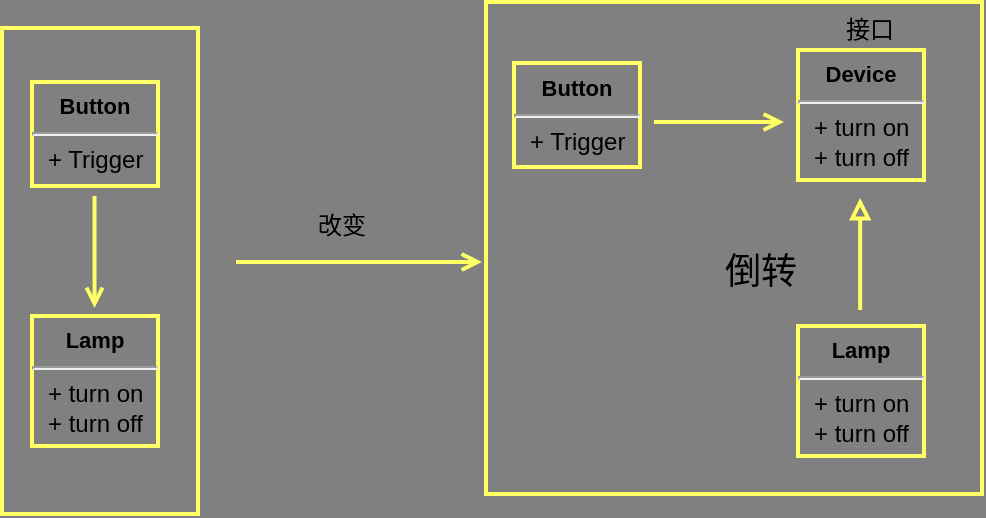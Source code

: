<mxfile version="13.1.3">
    <diagram id="6hGFLwfOUW9BJ-s0fimq" name="Page-1">
        <mxGraphModel dx="1013" dy="480" grid="0" gridSize="10" guides="1" tooltips="1" connect="1" arrows="1" fold="1" page="1" pageScale="1" pageWidth="827" pageHeight="1169" background="#808080" math="0" shadow="0">
            <root>
                <mxCell id="0"/>
                <mxCell id="1" parent="0"/>
                <mxCell id="21" value="" style="rounded=0;whiteSpace=wrap;html=1;strokeColor=#FFFF66;strokeWidth=2;fillColor=#808080;" vertex="1" parent="1">
                    <mxGeometry x="378" y="69" width="248" height="246" as="geometry"/>
                </mxCell>
                <mxCell id="20" value="" style="rounded=0;whiteSpace=wrap;html=1;strokeColor=#FFFF66;strokeWidth=2;fillColor=#808080;" vertex="1" parent="1">
                    <mxGeometry x="136" y="82" width="98" height="243" as="geometry"/>
                </mxCell>
                <mxCell id="5" value="&lt;p style=&quot;margin: 6px 0px 0px ; text-align: center ; font-size: 11px&quot;&gt;&lt;b&gt;&lt;font style=&quot;font-size: 11px&quot;&gt;Button&lt;/font&gt;&lt;/b&gt;&lt;/p&gt;&lt;hr style=&quot;font-size: 11px&quot;&gt;&lt;p style=&quot;margin: 0px ; margin-left: 8px&quot;&gt;+ Trigger&lt;/p&gt;" style="align=left;overflow=fill;html=1;dropTarget=0;strokeColor=#FFFF66;strokeWidth=2;fillColor=#808080;" vertex="1" parent="1">
                    <mxGeometry x="151" y="109" width="63" height="52" as="geometry"/>
                </mxCell>
                <mxCell id="7" value="&lt;p style=&quot;margin: 6px 0px 0px ; text-align: center ; font-size: 11px&quot;&gt;&lt;b&gt;&lt;font style=&quot;font-size: 11px&quot;&gt;Lamp&lt;/font&gt;&lt;/b&gt;&lt;/p&gt;&lt;hr style=&quot;font-size: 11px&quot;&gt;&lt;p style=&quot;margin: 0px ; margin-left: 8px&quot;&gt;+ turn on&lt;/p&gt;&lt;p style=&quot;margin: 0px ; margin-left: 8px&quot;&gt;+ turn off&lt;/p&gt;" style="align=left;overflow=fill;html=1;dropTarget=0;strokeColor=#FFFF66;strokeWidth=2;fillColor=#808080;" vertex="1" parent="1">
                    <mxGeometry x="151" y="226" width="63" height="65" as="geometry"/>
                </mxCell>
                <mxCell id="8" value="" style="endArrow=open;html=1;strokeColor=#FFFF66;strokeWidth=2;endFill=0;" edge="1" parent="1">
                    <mxGeometry width="50" height="50" relative="1" as="geometry">
                        <mxPoint x="182.26" y="166" as="sourcePoint"/>
                        <mxPoint x="182.26" y="222" as="targetPoint"/>
                    </mxGeometry>
                </mxCell>
                <mxCell id="9" value="&lt;p style=&quot;margin: 6px 0px 0px ; text-align: center ; font-size: 11px&quot;&gt;&lt;b&gt;&lt;font style=&quot;font-size: 11px&quot;&gt;Button&lt;/font&gt;&lt;/b&gt;&lt;/p&gt;&lt;hr style=&quot;font-size: 11px&quot;&gt;&lt;p style=&quot;margin: 0px ; margin-left: 8px&quot;&gt;+ Trigger&lt;/p&gt;" style="align=left;overflow=fill;html=1;dropTarget=0;strokeColor=#FFFF66;strokeWidth=2;fillColor=#808080;" vertex="1" parent="1">
                    <mxGeometry x="392" y="99.5" width="63" height="52" as="geometry"/>
                </mxCell>
                <mxCell id="10" value="&lt;p style=&quot;margin: 6px 0px 0px ; text-align: center ; font-size: 11px&quot;&gt;&lt;b&gt;&lt;font style=&quot;font-size: 11px&quot;&gt;Lamp&lt;/font&gt;&lt;/b&gt;&lt;/p&gt;&lt;hr style=&quot;font-size: 11px&quot;&gt;&lt;p style=&quot;margin: 0px ; margin-left: 8px&quot;&gt;+ turn on&lt;/p&gt;&lt;p style=&quot;margin: 0px ; margin-left: 8px&quot;&gt;+ turn off&lt;/p&gt;" style="align=left;overflow=fill;html=1;dropTarget=0;strokeColor=#FFFF66;strokeWidth=2;fillColor=#808080;" vertex="1" parent="1">
                    <mxGeometry x="534" y="231" width="63" height="65" as="geometry"/>
                </mxCell>
                <mxCell id="11" value="" style="endArrow=none;html=1;strokeColor=#FFFF66;strokeWidth=2;endFill=0;startArrow=block;startFill=0;" edge="1" parent="1">
                    <mxGeometry width="50" height="50" relative="1" as="geometry">
                        <mxPoint x="565.08" y="167" as="sourcePoint"/>
                        <mxPoint x="565.08" y="223" as="targetPoint"/>
                    </mxGeometry>
                </mxCell>
                <mxCell id="12" value="" style="endArrow=open;html=1;strokeColor=#FFFF66;strokeWidth=2;endFill=0;" edge="1" parent="1">
                    <mxGeometry width="50" height="50" relative="1" as="geometry">
                        <mxPoint x="253" y="199" as="sourcePoint"/>
                        <mxPoint x="376" y="199" as="targetPoint"/>
                    </mxGeometry>
                </mxCell>
                <mxCell id="13" value="" style="endArrow=open;html=1;strokeColor=#FFFF66;strokeWidth=2;endFill=0;" edge="1" parent="1">
                    <mxGeometry width="50" height="50" relative="1" as="geometry">
                        <mxPoint x="462" y="129.0" as="sourcePoint"/>
                        <mxPoint x="527" y="129.0" as="targetPoint"/>
                    </mxGeometry>
                </mxCell>
                <mxCell id="14" value="&lt;p style=&quot;margin: 6px 0px 0px ; text-align: center ; font-size: 11px&quot;&gt;&lt;b&gt;&lt;font style=&quot;font-size: 11px&quot;&gt;Device&lt;/font&gt;&lt;/b&gt;&lt;/p&gt;&lt;hr style=&quot;font-size: 11px&quot;&gt;&lt;p style=&quot;margin: 0px ; margin-left: 8px&quot;&gt;+ turn on&lt;/p&gt;&lt;p style=&quot;margin: 0px ; margin-left: 8px&quot;&gt;+ turn off&lt;/p&gt;" style="align=left;overflow=fill;html=1;dropTarget=0;strokeColor=#FFFF66;strokeWidth=2;fillColor=#808080;" vertex="1" parent="1">
                    <mxGeometry x="534" y="93" width="63" height="65" as="geometry"/>
                </mxCell>
                <mxCell id="15" value="改变" style="text;html=1;strokeColor=none;fillColor=none;align=center;verticalAlign=middle;whiteSpace=wrap;rounded=0;" vertex="1" parent="1">
                    <mxGeometry x="286" y="171" width="40" height="20" as="geometry"/>
                </mxCell>
                <mxCell id="18" value="&lt;font style=&quot;font-size: 18px&quot;&gt;倒转&lt;/font&gt;" style="text;html=1;strokeColor=none;fillColor=none;align=center;verticalAlign=middle;whiteSpace=wrap;rounded=0;" vertex="1" parent="1">
                    <mxGeometry x="472" y="194" width="87" height="20" as="geometry"/>
                </mxCell>
                <mxCell id="23" value="接口" style="text;html=1;strokeColor=none;fillColor=none;align=center;verticalAlign=middle;whiteSpace=wrap;rounded=0;" vertex="1" parent="1">
                    <mxGeometry x="550" y="73" width="40" height="20" as="geometry"/>
                </mxCell>
            </root>
        </mxGraphModel>
    </diagram>
</mxfile>